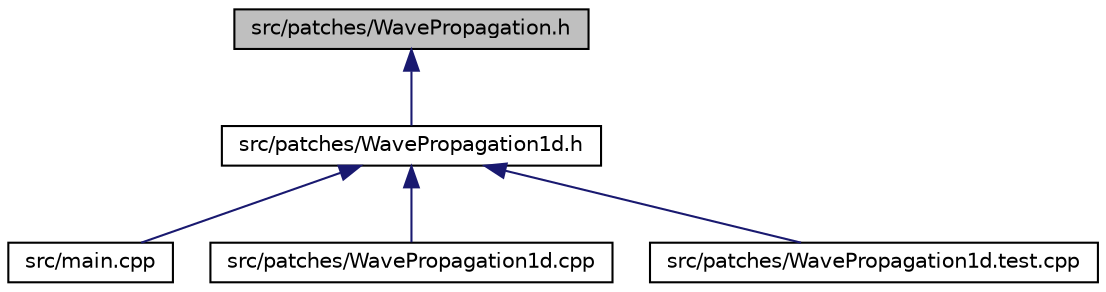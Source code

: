 digraph "src/patches/WavePropagation.h"
{
 // LATEX_PDF_SIZE
  edge [fontname="Helvetica",fontsize="10",labelfontname="Helvetica",labelfontsize="10"];
  node [fontname="Helvetica",fontsize="10",shape=record];
  Node1 [label="src/patches/WavePropagation.h",height=0.2,width=0.4,color="black", fillcolor="grey75", style="filled", fontcolor="black",tooltip=" "];
  Node1 -> Node2 [dir="back",color="midnightblue",fontsize="10",style="solid"];
  Node2 [label="src/patches/WavePropagation1d.h",height=0.2,width=0.4,color="black", fillcolor="white", style="filled",URL="$WavePropagation1d_8h.html",tooltip=" "];
  Node2 -> Node3 [dir="back",color="midnightblue",fontsize="10",style="solid"];
  Node3 [label="src/main.cpp",height=0.2,width=0.4,color="black", fillcolor="white", style="filled",URL="$main_8cpp.html",tooltip=" "];
  Node2 -> Node4 [dir="back",color="midnightblue",fontsize="10",style="solid"];
  Node4 [label="src/patches/WavePropagation1d.cpp",height=0.2,width=0.4,color="black", fillcolor="white", style="filled",URL="$WavePropagation1d_8cpp.html",tooltip=" "];
  Node2 -> Node5 [dir="back",color="midnightblue",fontsize="10",style="solid"];
  Node5 [label="src/patches/WavePropagation1d.test.cpp",height=0.2,width=0.4,color="black", fillcolor="white", style="filled",URL="$WavePropagation1d_8test_8cpp.html",tooltip=" "];
}
